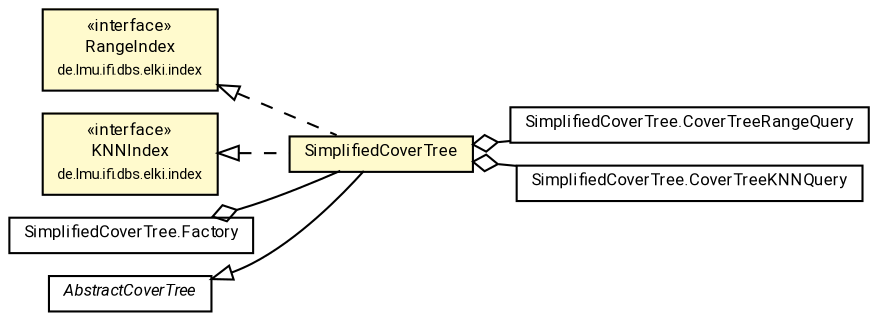 #!/usr/local/bin/dot
#
# Class diagram 
# Generated by UMLGraph version R5_7_2-60-g0e99a6 (http://www.spinellis.gr/umlgraph/)
#

digraph G {
	graph [fontnames="svg"]
	edge [fontname="Roboto",fontsize=7,labelfontname="Roboto",labelfontsize=7,color="black"];
	node [fontname="Roboto",fontcolor="black",fontsize=8,shape=plaintext,margin=0,width=0,height=0];
	nodesep=0.15;
	ranksep=0.25;
	rankdir=LR;
	// de.lmu.ifi.dbs.elki.index.RangeIndex<O>
	c9518725 [label=<<table title="de.lmu.ifi.dbs.elki.index.RangeIndex" border="0" cellborder="1" cellspacing="0" cellpadding="2" bgcolor="LemonChiffon" href="../../../RangeIndex.html" target="_parent">
		<tr><td><table border="0" cellspacing="0" cellpadding="1">
		<tr><td align="center" balign="center"> &#171;interface&#187; </td></tr>
		<tr><td align="center" balign="center"> <font face="Roboto">RangeIndex</font> </td></tr>
		<tr><td align="center" balign="center"> <font face="Roboto" point-size="7.0">de.lmu.ifi.dbs.elki.index</font> </td></tr>
		</table></td></tr>
		</table>>, URL="../../../RangeIndex.html"];
	// de.lmu.ifi.dbs.elki.index.KNNIndex<O>
	c9518729 [label=<<table title="de.lmu.ifi.dbs.elki.index.KNNIndex" border="0" cellborder="1" cellspacing="0" cellpadding="2" bgcolor="LemonChiffon" href="../../../KNNIndex.html" target="_parent">
		<tr><td><table border="0" cellspacing="0" cellpadding="1">
		<tr><td align="center" balign="center"> &#171;interface&#187; </td></tr>
		<tr><td align="center" balign="center"> <font face="Roboto">KNNIndex</font> </td></tr>
		<tr><td align="center" balign="center"> <font face="Roboto" point-size="7.0">de.lmu.ifi.dbs.elki.index</font> </td></tr>
		</table></td></tr>
		</table>>, URL="../../../KNNIndex.html"];
	// de.lmu.ifi.dbs.elki.index.tree.metrical.covertree.SimplifiedCoverTree<O>
	c9520268 [label=<<table title="de.lmu.ifi.dbs.elki.index.tree.metrical.covertree.SimplifiedCoverTree" border="0" cellborder="1" cellspacing="0" cellpadding="2" bgcolor="lemonChiffon" href="SimplifiedCoverTree.html" target="_parent">
		<tr><td><table border="0" cellspacing="0" cellpadding="1">
		<tr><td align="center" balign="center"> <font face="Roboto">SimplifiedCoverTree</font> </td></tr>
		</table></td></tr>
		</table>>, URL="SimplifiedCoverTree.html"];
	// de.lmu.ifi.dbs.elki.index.tree.metrical.covertree.SimplifiedCoverTree<O>.CoverTreeRangeQuery
	c9520270 [label=<<table title="de.lmu.ifi.dbs.elki.index.tree.metrical.covertree.SimplifiedCoverTree.CoverTreeRangeQuery" border="0" cellborder="1" cellspacing="0" cellpadding="2" href="SimplifiedCoverTree.CoverTreeRangeQuery.html" target="_parent">
		<tr><td><table border="0" cellspacing="0" cellpadding="1">
		<tr><td align="center" balign="center"> <font face="Roboto">SimplifiedCoverTree.CoverTreeRangeQuery</font> </td></tr>
		</table></td></tr>
		</table>>, URL="SimplifiedCoverTree.CoverTreeRangeQuery.html"];
	// de.lmu.ifi.dbs.elki.index.tree.metrical.covertree.SimplifiedCoverTree<O>.CoverTreeKNNQuery
	c9520271 [label=<<table title="de.lmu.ifi.dbs.elki.index.tree.metrical.covertree.SimplifiedCoverTree.CoverTreeKNNQuery" border="0" cellborder="1" cellspacing="0" cellpadding="2" href="SimplifiedCoverTree.CoverTreeKNNQuery.html" target="_parent">
		<tr><td><table border="0" cellspacing="0" cellpadding="1">
		<tr><td align="center" balign="center"> <font face="Roboto">SimplifiedCoverTree.CoverTreeKNNQuery</font> </td></tr>
		</table></td></tr>
		</table>>, URL="SimplifiedCoverTree.CoverTreeKNNQuery.html"];
	// de.lmu.ifi.dbs.elki.index.tree.metrical.covertree.SimplifiedCoverTree.Factory<O>
	c9520272 [label=<<table title="de.lmu.ifi.dbs.elki.index.tree.metrical.covertree.SimplifiedCoverTree.Factory" border="0" cellborder="1" cellspacing="0" cellpadding="2" href="SimplifiedCoverTree.Factory.html" target="_parent">
		<tr><td><table border="0" cellspacing="0" cellpadding="1">
		<tr><td align="center" balign="center"> <font face="Roboto">SimplifiedCoverTree.Factory</font> </td></tr>
		</table></td></tr>
		</table>>, URL="SimplifiedCoverTree.Factory.html"];
	// de.lmu.ifi.dbs.elki.index.tree.metrical.covertree.AbstractCoverTree<O>
	c9520274 [label=<<table title="de.lmu.ifi.dbs.elki.index.tree.metrical.covertree.AbstractCoverTree" border="0" cellborder="1" cellspacing="0" cellpadding="2" href="AbstractCoverTree.html" target="_parent">
		<tr><td><table border="0" cellspacing="0" cellpadding="1">
		<tr><td align="center" balign="center"> <font face="Roboto"><i>AbstractCoverTree</i></font> </td></tr>
		</table></td></tr>
		</table>>, URL="AbstractCoverTree.html"];
	// de.lmu.ifi.dbs.elki.index.tree.metrical.covertree.SimplifiedCoverTree<O> extends de.lmu.ifi.dbs.elki.index.tree.metrical.covertree.AbstractCoverTree<O>
	c9520274 -> c9520268 [arrowtail=empty,dir=back,weight=10];
	// de.lmu.ifi.dbs.elki.index.tree.metrical.covertree.SimplifiedCoverTree<O> implements de.lmu.ifi.dbs.elki.index.RangeIndex<O>
	c9518725 -> c9520268 [arrowtail=empty,style=dashed,dir=back,weight=9];
	// de.lmu.ifi.dbs.elki.index.tree.metrical.covertree.SimplifiedCoverTree<O> implements de.lmu.ifi.dbs.elki.index.KNNIndex<O>
	c9518729 -> c9520268 [arrowtail=empty,style=dashed,dir=back,weight=9];
	// de.lmu.ifi.dbs.elki.index.tree.metrical.covertree.SimplifiedCoverTree<O> has de.lmu.ifi.dbs.elki.index.tree.metrical.covertree.SimplifiedCoverTree<O>.CoverTreeRangeQuery
	c9520268 -> c9520270 [arrowhead=none,arrowtail=ediamond,dir=back,weight=4];
	// de.lmu.ifi.dbs.elki.index.tree.metrical.covertree.SimplifiedCoverTree<O> has de.lmu.ifi.dbs.elki.index.tree.metrical.covertree.SimplifiedCoverTree<O>.CoverTreeKNNQuery
	c9520268 -> c9520271 [arrowhead=none,arrowtail=ediamond,dir=back,weight=4];
	// de.lmu.ifi.dbs.elki.index.tree.metrical.covertree.SimplifiedCoverTree.Factory<O> has de.lmu.ifi.dbs.elki.index.tree.metrical.covertree.SimplifiedCoverTree<O>
	c9520272 -> c9520268 [arrowhead=none,arrowtail=ediamond,dir=back,weight=4];
}

